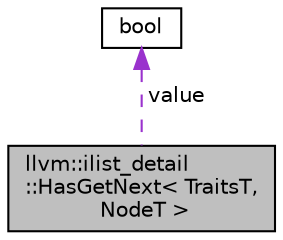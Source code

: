 digraph "llvm::ilist_detail::HasGetNext&lt; TraitsT, NodeT &gt;"
{
 // LATEX_PDF_SIZE
  bgcolor="transparent";
  edge [fontname="Helvetica",fontsize="10",labelfontname="Helvetica",labelfontsize="10"];
  node [fontname="Helvetica",fontsize="10",shape="box"];
  Node1 [label="llvm::ilist_detail\l::HasGetNext\< TraitsT,\l NodeT \>",height=0.2,width=0.4,color="black", fillcolor="grey75", style="filled", fontcolor="black",tooltip="Type trait to check for a traits class that has a getNext member (as a canary for any of the ilist_ne..."];
  Node2 -> Node1 [dir="back",color="darkorchid3",fontsize="10",style="dashed",label=" value" ,fontname="Helvetica"];
  Node2 [label="bool",height=0.2,width=0.4,color="black",URL="$classbool.html",tooltip=" "];
}
